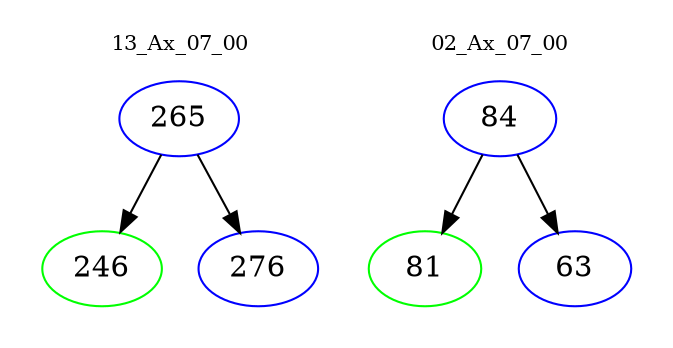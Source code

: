 digraph{
subgraph cluster_0 {
color = white
label = "13_Ax_07_00";
fontsize=10;
T0_265 [label="265", color="blue"]
T0_265 -> T0_246 [color="black"]
T0_246 [label="246", color="green"]
T0_265 -> T0_276 [color="black"]
T0_276 [label="276", color="blue"]
}
subgraph cluster_1 {
color = white
label = "02_Ax_07_00";
fontsize=10;
T1_84 [label="84", color="blue"]
T1_84 -> T1_81 [color="black"]
T1_81 [label="81", color="green"]
T1_84 -> T1_63 [color="black"]
T1_63 [label="63", color="blue"]
}
}
